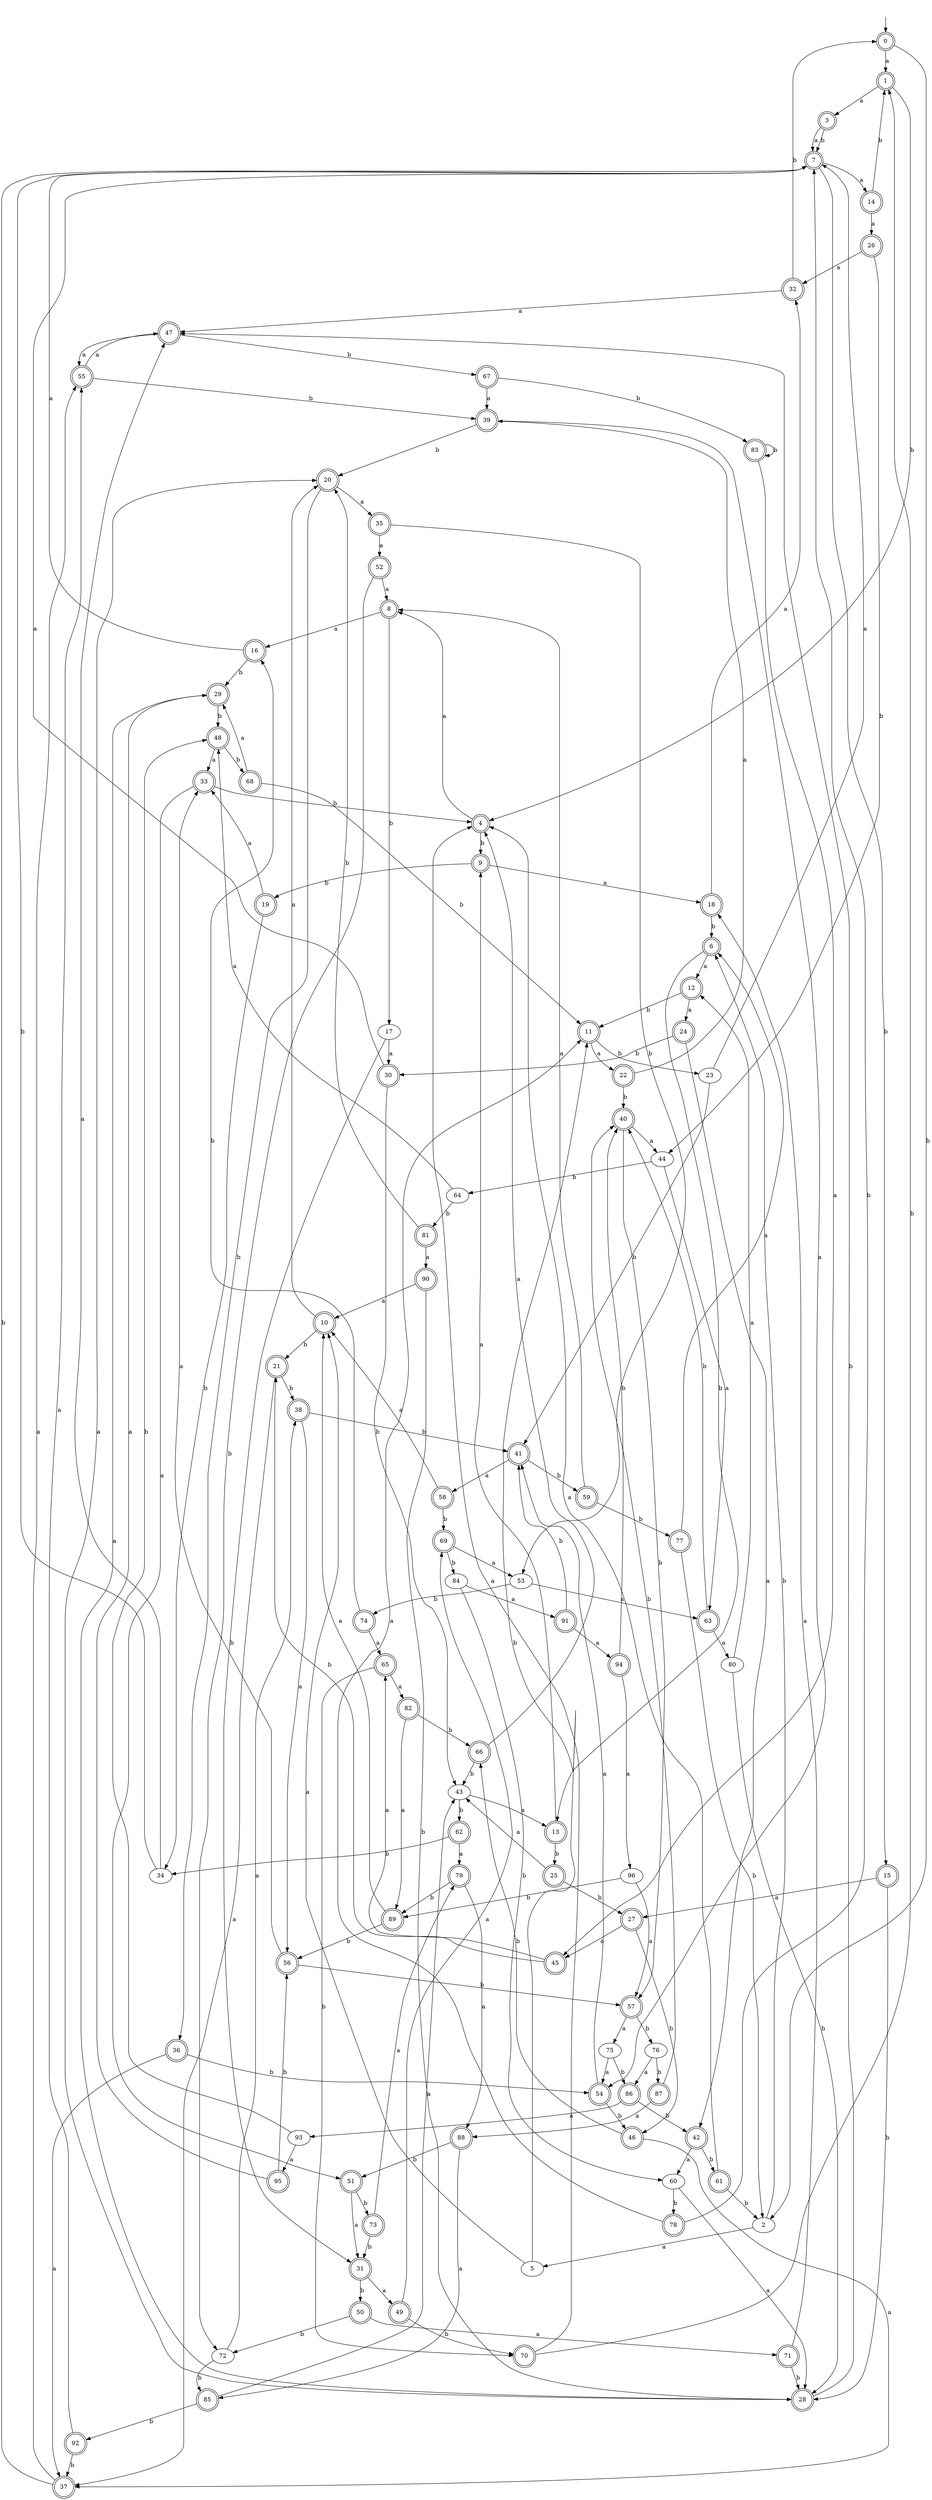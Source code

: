 digraph RandomDFA {
  __start0 [label="", shape=none];
  __start0 -> 0 [label=""];
  0 [shape=circle] [shape=doublecircle]
  0 -> 1 [label="a"]
  0 -> 2 [label="b"]
  1 [shape=doublecircle]
  1 -> 3 [label="a"]
  1 -> 4 [label="b"]
  2
  2 -> 5 [label="a"]
  2 -> 6 [label="b"]
  3 [shape=doublecircle]
  3 -> 7 [label="a"]
  3 -> 7 [label="b"]
  4 [shape=doublecircle]
  4 -> 8 [label="a"]
  4 -> 9 [label="b"]
  5
  5 -> 10 [label="a"]
  5 -> 11 [label="b"]
  6 [shape=doublecircle]
  6 -> 12 [label="a"]
  6 -> 13 [label="b"]
  7 [shape=doublecircle]
  7 -> 14 [label="a"]
  7 -> 15 [label="b"]
  8 [shape=doublecircle]
  8 -> 16 [label="a"]
  8 -> 17 [label="b"]
  9 [shape=doublecircle]
  9 -> 18 [label="a"]
  9 -> 19 [label="b"]
  10 [shape=doublecircle]
  10 -> 20 [label="a"]
  10 -> 21 [label="b"]
  11 [shape=doublecircle]
  11 -> 22 [label="a"]
  11 -> 23 [label="b"]
  12 [shape=doublecircle]
  12 -> 24 [label="a"]
  12 -> 11 [label="b"]
  13 [shape=doublecircle]
  13 -> 9 [label="a"]
  13 -> 25 [label="b"]
  14 [shape=doublecircle]
  14 -> 26 [label="a"]
  14 -> 1 [label="b"]
  15 [shape=doublecircle]
  15 -> 27 [label="a"]
  15 -> 28 [label="b"]
  16 [shape=doublecircle]
  16 -> 7 [label="a"]
  16 -> 29 [label="b"]
  17
  17 -> 30 [label="a"]
  17 -> 31 [label="b"]
  18 [shape=doublecircle]
  18 -> 32 [label="a"]
  18 -> 6 [label="b"]
  19 [shape=doublecircle]
  19 -> 33 [label="a"]
  19 -> 34 [label="b"]
  20 [shape=doublecircle]
  20 -> 35 [label="a"]
  20 -> 36 [label="b"]
  21 [shape=doublecircle]
  21 -> 37 [label="a"]
  21 -> 38 [label="b"]
  22 [shape=doublecircle]
  22 -> 39 [label="a"]
  22 -> 40 [label="b"]
  23
  23 -> 7 [label="a"]
  23 -> 41 [label="b"]
  24 [shape=doublecircle]
  24 -> 42 [label="a"]
  24 -> 30 [label="b"]
  25 [shape=doublecircle]
  25 -> 43 [label="a"]
  25 -> 27 [label="b"]
  26 [shape=doublecircle]
  26 -> 32 [label="a"]
  26 -> 44 [label="b"]
  27 [shape=doublecircle]
  27 -> 45 [label="a"]
  27 -> 46 [label="b"]
  28 [shape=doublecircle]
  28 -> 20 [label="a"]
  28 -> 47 [label="b"]
  29 [shape=doublecircle]
  29 -> 28 [label="a"]
  29 -> 48 [label="b"]
  30 [shape=doublecircle]
  30 -> 7 [label="a"]
  30 -> 43 [label="b"]
  31 [shape=doublecircle]
  31 -> 49 [label="a"]
  31 -> 50 [label="b"]
  32 [shape=doublecircle]
  32 -> 47 [label="a"]
  32 -> 0 [label="b"]
  33 [shape=doublecircle]
  33 -> 51 [label="a"]
  33 -> 4 [label="b"]
  34
  34 -> 47 [label="a"]
  34 -> 7 [label="b"]
  35 [shape=doublecircle]
  35 -> 52 [label="a"]
  35 -> 53 [label="b"]
  36 [shape=doublecircle]
  36 -> 37 [label="a"]
  36 -> 54 [label="b"]
  37 [shape=doublecircle]
  37 -> 55 [label="a"]
  37 -> 7 [label="b"]
  38 [shape=doublecircle]
  38 -> 56 [label="a"]
  38 -> 41 [label="b"]
  39 [shape=doublecircle]
  39 -> 54 [label="a"]
  39 -> 20 [label="b"]
  40 [shape=doublecircle]
  40 -> 44 [label="a"]
  40 -> 57 [label="b"]
  41 [shape=doublecircle]
  41 -> 58 [label="a"]
  41 -> 59 [label="b"]
  42 [shape=doublecircle]
  42 -> 60 [label="a"]
  42 -> 61 [label="b"]
  43
  43 -> 13 [label="a"]
  43 -> 62 [label="b"]
  44
  44 -> 63 [label="a"]
  44 -> 64 [label="b"]
  45 [shape=doublecircle]
  45 -> 65 [label="a"]
  45 -> 21 [label="b"]
  46 [shape=doublecircle]
  46 -> 37 [label="a"]
  46 -> 66 [label="b"]
  47 [shape=doublecircle]
  47 -> 55 [label="a"]
  47 -> 67 [label="b"]
  48 [shape=doublecircle]
  48 -> 33 [label="a"]
  48 -> 68 [label="b"]
  49 [shape=doublecircle]
  49 -> 69 [label="a"]
  49 -> 70 [label="b"]
  50 [shape=doublecircle]
  50 -> 71 [label="a"]
  50 -> 72 [label="b"]
  51 [shape=doublecircle]
  51 -> 31 [label="a"]
  51 -> 73 [label="b"]
  52 [shape=doublecircle]
  52 -> 8 [label="a"]
  52 -> 72 [label="b"]
  53
  53 -> 63 [label="a"]
  53 -> 74 [label="b"]
  54 [shape=doublecircle]
  54 -> 41 [label="a"]
  54 -> 46 [label="b"]
  55 [shape=doublecircle]
  55 -> 47 [label="a"]
  55 -> 39 [label="b"]
  56 [shape=doublecircle]
  56 -> 33 [label="a"]
  56 -> 57 [label="b"]
  57 [shape=doublecircle]
  57 -> 75 [label="a"]
  57 -> 76 [label="b"]
  58 [shape=doublecircle]
  58 -> 10 [label="a"]
  58 -> 69 [label="b"]
  59 [shape=doublecircle]
  59 -> 8 [label="a"]
  59 -> 77 [label="b"]
  60
  60 -> 28 [label="a"]
  60 -> 78 [label="b"]
  61 [shape=doublecircle]
  61 -> 4 [label="a"]
  61 -> 2 [label="b"]
  62 [shape=doublecircle]
  62 -> 79 [label="a"]
  62 -> 34 [label="b"]
  63 [shape=doublecircle]
  63 -> 80 [label="a"]
  63 -> 40 [label="b"]
  64
  64 -> 48 [label="a"]
  64 -> 81 [label="b"]
  65 [shape=doublecircle]
  65 -> 82 [label="a"]
  65 -> 70 [label="b"]
  66 [shape=doublecircle]
  66 -> 4 [label="a"]
  66 -> 43 [label="b"]
  67 [shape=doublecircle]
  67 -> 39 [label="a"]
  67 -> 83 [label="b"]
  68 [shape=doublecircle]
  68 -> 29 [label="a"]
  68 -> 11 [label="b"]
  69 [shape=doublecircle]
  69 -> 53 [label="a"]
  69 -> 84 [label="b"]
  70 [shape=doublecircle]
  70 -> 4 [label="a"]
  70 -> 1 [label="b"]
  71 [shape=doublecircle]
  71 -> 18 [label="a"]
  71 -> 28 [label="b"]
  72
  72 -> 38 [label="a"]
  72 -> 85 [label="b"]
  73 [shape=doublecircle]
  73 -> 79 [label="a"]
  73 -> 31 [label="b"]
  74 [shape=doublecircle]
  74 -> 65 [label="a"]
  74 -> 16 [label="b"]
  75
  75 -> 54 [label="a"]
  75 -> 86 [label="b"]
  76
  76 -> 86 [label="a"]
  76 -> 87 [label="b"]
  77 [shape=doublecircle]
  77 -> 6 [label="a"]
  77 -> 2 [label="b"]
  78 [shape=doublecircle]
  78 -> 11 [label="a"]
  78 -> 7 [label="b"]
  79 [shape=doublecircle]
  79 -> 88 [label="a"]
  79 -> 89 [label="b"]
  80
  80 -> 12 [label="a"]
  80 -> 28 [label="b"]
  81 [shape=doublecircle]
  81 -> 90 [label="a"]
  81 -> 20 [label="b"]
  82 [shape=doublecircle]
  82 -> 89 [label="a"]
  82 -> 66 [label="b"]
  83 [shape=doublecircle]
  83 -> 45 [label="a"]
  83 -> 83 [label="b"]
  84
  84 -> 91 [label="a"]
  84 -> 60 [label="b"]
  85 [shape=doublecircle]
  85 -> 43 [label="a"]
  85 -> 92 [label="b"]
  86 [shape=doublecircle]
  86 -> 93 [label="a"]
  86 -> 42 [label="b"]
  87 [shape=doublecircle]
  87 -> 88 [label="a"]
  87 -> 40 [label="b"]
  88 [shape=doublecircle]
  88 -> 85 [label="a"]
  88 -> 51 [label="b"]
  89 [shape=doublecircle]
  89 -> 10 [label="a"]
  89 -> 56 [label="b"]
  90 [shape=doublecircle]
  90 -> 10 [label="a"]
  90 -> 28 [label="b"]
  91 [shape=doublecircle]
  91 -> 94 [label="a"]
  91 -> 41 [label="b"]
  92 [shape=doublecircle]
  92 -> 55 [label="a"]
  92 -> 37 [label="b"]
  93
  93 -> 95 [label="a"]
  93 -> 48 [label="b"]
  94 [shape=doublecircle]
  94 -> 96 [label="a"]
  94 -> 40 [label="b"]
  95 [shape=doublecircle]
  95 -> 29 [label="a"]
  95 -> 56 [label="b"]
  96
  96 -> 57 [label="a"]
  96 -> 89 [label="b"]
}

